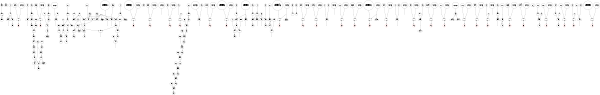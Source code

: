 digraph test{
	size = "4,4";
"mov288" [label = "mov", shape = "box"];
"edx288" [label = "edx", shape = "circle"];
"edx288" [label = "edx", shape = "circle"];
"edx288" -> "mov288";
 "eax288" [label = "eax", shape = "circle"];
"eax" -> "mov288";
"mov288"   -> "edx288";
"DS289" [label = "DS", shape = "circle"];
"esi289" [label = "esi", shape = "circle"];
"DS289" -> "esi289";
"and290" [label = "and", shape = "box"];
"t0d290" [label = "t0d", shape = "point"];
"esi289" -> "and290";
"esi289" -> "and290";
"t0d290" [label = "t0d", shape = "point"];
"and290" -> "t0d290"["dir" = "none"];
"t1291" [label = "t1", shape = "point"];
"%ctrl153291" [label = "%ctrl153", shape = "circle"];
"%ctrl153291" -> "t1291"["dir" = "none"];
"0x243292" [label = "0x243", shape = "circle"];
"t2292" [label = "t2", shape = "point"];
"0x243292" -> "t2292" ["dir" = "none"];
"add293" [label = "+", shape = "box"];
"rip293" [label = "rip", shape = "circle", color = "red"];
"t1291" -> "add293"; 
"t2292" -> "add293"; 
"add293" -> "rip293";
"eax294" [label = "eax", shape = "circle"];
"DS294" [label = "DS", shape = "circle"];
"DS294" -> "eax294";
"0x4295" [label = "0x4", shape = "circle"];
"t1d295" [label = "t1d", shape = "point"];
"0x4295" -> "t1d295" ["dir" = "none"];
"sub296" [label = "sub", shape = "box"];
"t0d296" [label = "t0d", shape = "point"];
"eax294" -> "sub296";
"t1d295" -> "sub296";
"t0d296" [label = "t0d", shape = "point"];
"sub296" -> "t0d296"["dir" = "none"];
"t1297" [label = "t1", shape = "point"];
"%ctrl153297" [label = "%ctrl153", shape = "circle"];
"%ctrl153297" -> "t1297"["dir" = "none"];
"0x3c298" [label = "0x3c", shape = "circle"];
"t2298" [label = "t2", shape = "point"];
"0x3c298" -> "t2298" ["dir" = "none"];
"add299" [label = "+", shape = "box"];
"rip299" [label = "rip", shape = "circle", color = "red"];
"t1297" -> "add299"; 
"t2298" -> "add299"; 
"add299" -> "rip299";
"sub300" [label = "sub", shape = "box"];
"r13300" [label = "r13", shape = "point"];
"r13300" [label = "r13", shape = "circle"];
"r13300" -> "sub300";
"rbp300" [label = "rbp", shape = "circle"];
"rbp300" -> "sub300";
"r13300" [label = "r13", shape = "circle"];
"sub300" -> "r13300";
"xor301" [label = "xor", shape = "box"];
"eax301" [label = "eax", shape = "point"];
"eax294" -> "xor301";
"eax294" -> "xor301";
"eax301" [label = "eax", shape = "circle"];
"xor301" -> "eax301";
"0x6c0860302" [label = "0x6c0860", shape = "circle"];
"t1302" [label = "t1", shape = "point"];
"0x6c0860302" -> "t1302" ["dir" = "none"];
"sub303" [label = "sub", shape = "box"];
"t0303" [label = "t0", shape = "point"];
"rbx303" [label = "rbx", shape = "circle"];
"rbx303" -> "sub303";
"t1302" -> "sub303";
"t0303" [label = "t0", shape = "point"];
"sub303" -> "t0303"["dir" = "none"];
"movi304" [label = "movi", shape = "box"];
"al304" [label = "al", shape = "circle"];
"al304" [label = "al", shape = "circle"];
"al304" -> "box";
"0x1304" [label = "0x1", shape = "circle"];
"0x1304" -> "movi304";
 "movi304"   -> "al304";
"movi305" [label = "movi", shape = "box"];
"al305" [label = "al", shape = "circle"];
"al304" -> "movi305";
"0305" [label = "0", shape = "circle"];
"0305" -> "movi305";
 "movi305"   -> "al305";
"rdx306" [label = "rdx", shape = "circle"];
"DS306" [label = "DS", shape = "circle"];
"DS306" -> "rdx306";
"0x1307" [label = "0x1", shape = "circle"];
"t1307" [label = "t1", shape = "point"];
"0x1307" -> "t1307" ["dir" = "none"];
"or308" [label = "or", shape = "box"];
"rbp308" [label = "rbp", shape = "point"];
"rbp308" [label = "rbp", shape = "circle"];
"rbp308" -> "or308";
"t1307" -> "or308";
"rbp308" [label = "rbp", shape = "circle"];
"or308" -> "rbp308";
"slli309" [label = "slli", shape = "box"];
"rax309" [label = "rax", shape = "point"];
"rax309" [label = "rax", shape = "point"];
"rax309" -> "slli309";
"0x2309" [label = "0x2", shape = "circle"];
"0x2309" -> "slli309";
"rax309" [label = "rax", shape = "point"];
"slli309" -> "rax309"["dir" = "none"];
"0x1310" [label = "0x1", shape = "circle"];
"t1310" [label = "t1", shape = "point"];
"0x1310" -> "t1310" ["dir" = "none"];
"or311" [label = "or", shape = "box"];
"r13311" [label = "r13", shape = "point"];
"r13300" -> "or311";
"t1310" -> "or311";
"r13311" [label = "r13", shape = "circle"];
"or311" -> "r13311";
"or312" [label = "or", shape = "box"];
"rbp312" [label = "rbp", shape = "point"];
"rbp308" -> "or312";
"rax309" -> "or312";
"rbp312" [label = "rbp", shape = "circle"];
"or312" -> "rbp312";
"rdx306" -> "DS313";
"rbp312" -> "DS314";
"r13311" -> "DS315";
"t1316" [label = "t1", shape = "point"];
"%ctrl153316" [label = "%ctrl153", shape = "circle"];
"%ctrl153316" -> "t1316"["dir" = "none"];
"0xfffffffffffff545317" [label = "0xfffffffffffff545", shape = "circle"];
"t2317" [label = "t2", shape = "point"];
"0xfffffffffffff545317" -> "t2317" ["dir" = "none"];
"add318" [label = "+", shape = "box"];
"rip318" [label = "rip", shape = "circle", color = "red"];
"t1316" -> "add318"; 
"t2317" -> "add318"; 
"add318" -> "rip318";
"0xc319" [label = "0xc", shape = "circle"];
"ecx319" [label = "ecx", shape = "circle"];
"0xc319" -> "ecx319";
"mov320" [label = "mov", shape = "box"];
"rsi320" [label = "rsi", shape = "circle"];
"rsi320" [label = "rsi", shape = "circle"];
"rsi320" -> "mov320";
 "rdi320" [label = "rdi", shape = "circle"];
"rdi" -> "mov320";
"mov320"   -> "rsi320";
"mov321" [label = "mov", shape = "box"];
"eax321" [label = "eax", shape = "circle"];
"eax301" -> "mov321";
"ecx319" -> "mov321";
 "mov321"   -> "eax321";
"0xfffffffffffff000323" [label = "0xfffffffffffff000", shape = "circle"];
"t1323" [label = "t1", shape = "point"];
"0xfffffffffffff000323" -> "t1323" ["dir" = "none"];
"sub324" [label = "sub", shape = "box"];
"t0324" [label = "t0", shape = "point"];
"rax309" -> "sub324";
"t1323" -> "sub324";
"t0324" [label = "t0", shape = "point"];
"sub324" -> "t0324"["dir" = "none"];
"mov325" [label = "mov", shape = "box"];
"rdx325" [label = "rdx", shape = "circle"];
"rdx306" -> "mov325";
"rax309" -> "mov325";
 "mov325"   -> "rdx325";
"t1326" [label = "t1", shape = "point"];
"%ctrl153326" [label = "%ctrl153", shape = "circle"];
"%ctrl153326" -> "t1326"["dir" = "none"];
"0x2d327" [label = "0x2d", shape = "circle"];
"t2327" [label = "t2", shape = "point"];
"0x2d327" -> "t2327" ["dir" = "none"];
"add328" [label = "+", shape = "box"];
"rip328" [label = "rip", shape = "circle", color = "red"];
"t1326" -> "add328"; 
"t2327" -> "add328"; 
"add328" -> "rip328";
"t7329" [label = "t7", shape = "point"];
"%ctrl153329" [label = "%ctrl153", shape = "circle"];
"%ctrl153329" -> "t7329"["dir" = "none"];
"rax309" -> "DS330";
"xor331" [label = "xor", shape = "box"];
"eax331" [label = "eax", shape = "point"];
"eax321" -> "xor331";
"eax321" -> "xor331";
"eax331" [label = "eax", shape = "circle"];
"xor331" -> "eax331";
"sub332" [label = "sub", shape = "box"];
"t0332" [label = "t0", shape = "point"];
"rsi320" -> "sub332";
"rdx325" -> "sub332";
"t0332" [label = "t0", shape = "point"];
"sub332" -> "t0332"["dir" = "none"];
"t1333" [label = "t1", shape = "point"];
"%ctrl153333" [label = "%ctrl153", shape = "circle"];
"%ctrl153333" -> "t1333"["dir" = "none"];
"0xb334" [label = "0xb", shape = "circle"];
"t2334" [label = "t2", shape = "point"];
"0xb334" -> "t2334" ["dir" = "none"];
"add335" [label = "+", shape = "box"];
"rip335" [label = "rip", shape = "circle", color = "red"];
"t1333" -> "add335"; 
"t2334" -> "add335"; 
"add335" -> "rip335";
"SS336" [label = "SS", shape = "circle"];
"t1336" [label = "t1", shape = "point"];
"SS336" -> "t1336" ["dir" = "none"];
"addi337" [label = "addi", shape = "box"];
"rsp337" [label = "rsp", shape = "point"];
"rsp337" [label = "rsp", shape = "circle"];
"rsp337" -> "addi337";
"0x8337" [label = "0x8", shape = "circle"];
"0x8337" -> "addi337";
"rsp337" [label = "rsp", shape = "circle"];
"addi337" -> "rsp337";
"add338" [label = "+", shape = "box"];
"rip338" [label = "rip", shape = "circle", color = "red"];
"t1336" -> "add338"; 
"0338" [label = "0", shape = "circle"];
"0338" -> "add338";
"add338" -> "rip338";
"mov339" [label = "mov", shape = "box"];
"rsi339" [label = "rsi", shape = "circle"];
"rsi320" -> "mov339";
"rax309" -> "mov339";
 "mov339"   -> "rsi339";
"0x38340" [label = "0x38", shape = "circle"];
"t1340" [label = "t1", shape = "point"];
"0x38340" -> "t1340" ["dir" = "none"];
"add341" [label = "add", shape = "box"];
"rax341" [label = "rax", shape = "point"];
"rax309" -> "add341";
"t1340" -> "add341";
"rax341" [label = "rax", shape = "point"];
"add341" -> "rax341"["dir" = "none"];
"0x6474e551342" [label = "0x6474e551", shape = "circle"];
"t2d342" [label = "t2d", shape = "point"];
"0x6474e551342" -> "t2d342" ["dir" = "none"];
"DS343" [label = "DS", shape = "circle"];
"t1d343" [label = "t1d", shape = "point"];
"DS343" -> "t1d343" ["dir" = "none"];
"sub344" [label = "sub", shape = "box"];
"t0d344" [label = "t0d", shape = "point"];
"t1d343" -> "sub344";
"t2d342" -> "sub344";
"t0d344" [label = "t0d", shape = "point"];
"sub344" -> "t0d344"["dir" = "none"];
"t1345" [label = "t1", shape = "point"];
"%ctrl153345" [label = "%ctrl153", shape = "circle"];
"%ctrl153345" -> "t1345"["dir" = "none"];
"0x14c346" [label = "0x14c", shape = "circle"];
"t2346" [label = "t2", shape = "point"];
"0x14c346" -> "t2346" ["dir" = "none"];
"add347" [label = "+", shape = "box"];
"rip347" [label = "rip", shape = "circle", color = "red"];
"t1345" -> "add347"; 
"t2346" -> "add347"; 
"add347" -> "rip347";
"0x1348" [label = "0x1", shape = "circle"];
"t1348" [label = "t1", shape = "point"];
"0x1348" -> "t1348" ["dir" = "none"];
"add349" [label = "add", shape = "box"];
"rdx349" [label = "rdx", shape = "point"];
"rdx325" -> "add349";
"t1348" -> "add349";
"rdx349" [label = "rdx", shape = "circle"];
"add349" -> "rdx349";
"sub350" [label = "sub", shape = "box"];
"t0350" [label = "t0", shape = "point"];
"rdx349" -> "sub350";
"rcx350" [label = "rcx", shape = "circle"];
"rcx350" -> "sub350";
"t0350" [label = "t0", shape = "point"];
"sub350" -> "t0350"["dir" = "none"];
"t1351" [label = "t1", shape = "point"];
"%ctrl153351" [label = "%ctrl153", shape = "circle"];
"%ctrl153351" -> "t1351"["dir" = "none"];
"0xffffffffffffffe3352" [label = "0xffffffffffffffe3", shape = "circle"];
"t2352" [label = "t2", shape = "point"];
"0xffffffffffffffe3352" -> "t2352" ["dir" = "none"];
"add353" [label = "+", shape = "box"];
"rip353" [label = "rip", shape = "circle", color = "red"];
"t1351" -> "add353"; 
"t2352" -> "add353"; 
"add353" -> "rip353";
"DS354" [label = "DS", shape = "circle"];
"rdx354" [label = "rdx", shape = "circle"];
"DS354" -> "rdx354";
"rdi355" [label = "rdi", shape = "circle"];
"DS355" [label = "DS", shape = "circle"];
"DS355" -> "rdi355";
"xor356" [label = "xor", shape = "box"];
"esi356" [label = "esi", shape = "point"];
"esi289" -> "xor356";
"esi289" -> "xor356";
"esi356" [label = "esi", shape = "circle"];
"xor356" -> "esi356";
"0x1357" [label = "0x1", shape = "circle"];
"t1357" [label = "t1", shape = "point"];
"0x1357" -> "t1357" ["dir" = "none"];
"add358" [label = "add", shape = "box"];
"r14358" [label = "r14", shape = "point"];
"r14358" [label = "r14", shape = "circle"];
"r14358" -> "add358";
"t1357" -> "add358";
"r14358" [label = "r14", shape = "circle"];
"add358" -> "r14358";
"0xfffffffffffba163361" [label = "0xfffffffffffba163", shape = "circle"];
"t1361" [label = "t1", shape = "point"];
"0xfffffffffffba163361" -> "t1361" ["dir" = "none"];
"t7362" [label = "t7", shape = "point"];
"%ctrl153362" [label = "%ctrl153", shape = "circle"];
"%ctrl153362" -> "t7362"["dir" = "none"];
"t7362" -> "SS363";
"subi364" [label = "subi", shape = "box"];
"rsp364" [label = "rsp", shape = "point"];
"rsp337" -> "subi364";
"0x8364" [label = "0x8", shape = "circle"];
"0x8364" -> "subi364";
"rsp364" [label = "rsp", shape = "circle"];
"subi364" -> "rsp364";
"add365" [label = "+", shape = "box"];
"rip365" [label = "rip", shape = "circle", color = "red"];
"t7362" -> "add365"; 
"t1361" -> "add365"; 
"add365" -> "rip365";
"0x4366" [label = "0x4", shape = "circle"];
"t1366" [label = "t1", shape = "point"];
"0x4366" -> "t1366" ["dir" = "none"];
"sub367" [label = "sub", shape = "box"];
"t0367" [label = "t0", shape = "point"];
"r14358" -> "sub367";
"t1366" -> "sub367";
"t0367" [label = "t0", shape = "point"];
"sub367" -> "t0367"["dir" = "none"];
"DS368" [label = "DS", shape = "circle"];
"r10368" [label = "r10", shape = "circle"];
"DS368" -> "r10368";
"DS369" [label = "DS", shape = "circle"];
"r9369" [label = "r9", shape = "circle"];
"DS369" -> "r9369";
"t1370" [label = "t1", shape = "point"];
"%ctrl153370" [label = "%ctrl153", shape = "circle"];
"%ctrl153370" -> "t1370"["dir" = "none"];
"0xb1371" [label = "0xb1", shape = "circle"];
"t2371" [label = "t2", shape = "point"];
"0xb1371" -> "t2371" ["dir" = "none"];
"add372" [label = "+", shape = "box"];
"rip372" [label = "rip", shape = "circle", color = "red"];
"t1370" -> "add372"; 
"t2371" -> "add372"; 
"add372" -> "rip372";
"0xffffffffffffffd0373" [label = "0xffffffffffffffd0", shape = "circle"];
"rax373" [label = "rax", shape = "point"];
"0xffffffffffffffd0373" -> "rax373" ["dir" = "none"];
"FS374" [label = "FS", shape = "circle"];
"rbx374" [label = "rbx", shape = "circle"];
"FS374" -> "rbx374";
"and375" [label = "and", shape = "box"];
"t0375" [label = "t0", shape = "point"];
"rbx374" -> "and375";
"rbx374" -> "and375";
"t0375" [label = "t0", shape = "point"];
"and375" -> "t0375"["dir" = "none"];
"t1376" [label = "t1", shape = "point"];
"%ctrl153376" [label = "%ctrl153", shape = "circle"];
"%ctrl153376" -> "t1376"["dir" = "none"];
"0x93377" [label = "0x93", shape = "circle"];
"t2377" [label = "t2", shape = "point"];
"0x93377" -> "t2377" ["dir" = "none"];
"add378" [label = "+", shape = "box"];
"rip378" [label = "rip", shape = "circle", color = "red"];
"t1376" -> "add378"; 
"t2377" -> "add378"; 
"add378" -> "rip378";
"0x1379" [label = "0x1", shape = "circle"];
"esi379" [label = "esi", shape = "circle"];
"0x1379" -> "esi379";
"xor380" [label = "xor", shape = "box"];
"eax380" [label = "eax", shape = "point"];
"eax331" -> "xor380";
"eax331" -> "xor380";
"eax380" [label = "eax", shape = "circle"];
"xor380" -> "eax380";
"0381" [label = "0", shape = "circle"];
"t2d381" [label = "t2d", shape = "point"];
"0381" -> "t2d381" ["dir" = "none"];
"t7d382" [label = "t7d", shape = "point"];
"%ctrl153382" [label = "%ctrl153", shape = "circle"];
"%ctrl153382" -> "t7d382"["dir" = "none"];
"DS383" [label = "DS", shape = "circle"];
"t1d383" [label = "t1d", shape = "point"];
"DS383" -> "t1d383" ["dir" = "none"];
"sub384" [label = "sub", shape = "box"];
"t0d384" [label = "t0d", shape = "point"];
"t1d383" -> "sub384";
"t2d381" -> "sub384";
"t0d384" [label = "t0d", shape = "point"];
"sub384" -> "t0d384"["dir" = "none"];
"t1385" [label = "t1", shape = "point"];
"%ctrl153385" [label = "%ctrl153", shape = "circle"];
"%ctrl153385" -> "t1385"["dir" = "none"];
"0xc386" [label = "0xc", shape = "circle"];
"t2386" [label = "t2", shape = "point"];
"0xc386" -> "t2386" ["dir" = "none"];
"add387" [label = "+", shape = "box"];
"rip387" [label = "rip", shape = "circle", color = "red"];
"t1385" -> "add387"; 
"t2386" -> "add387"; 
"add387" -> "rip387";
"t1d388"[label = "t1d", shape = "circle"];
"DS388" [label = "DS", shape = "circle"];
"t1d388" [label = "t1d", shape = "point"];
"DS388" -> "t1d388" ["dir" = "none"];
"sub389" [label = "sub", shape = "box"];
"t0d389" [label = "t0d", shape = "point"];
"eax380" -> "sub389";
"t1d388" -> "sub389";
"t0d389" [label = "t0d", shape = "point"];
"sub389" -> "t0d389"["dir" = "none"];
"mov390" [label = "mov", shape = "box"];
"t1d390" [label = "t1d", shape = "circle"];
"t1d388" -> "mov390";
"esi379" -> "mov390";
 "mov390"   -> "t1d390";
"t1d390" -> "DS391";
"mov392" [label = "mov", shape = "box"];
"eax392" [label = "eax", shape = "circle"];
"eax380" -> "mov392";
"t1d390" -> "mov392";
 "mov392"   -> "eax392";
"t1393" [label = "t1", shape = "point"];
"%ctrl153393" [label = "%ctrl153", shape = "circle"];
"%ctrl153393" -> "t1393"["dir" = "none"];
"0x250d394" [label = "0x250d", shape = "circle"];
"t2394" [label = "t2", shape = "point"];
"0x250d394" -> "t2394" ["dir" = "none"];
"add395" [label = "+", shape = "box"];
"rip395" [label = "rip", shape = "circle", color = "red"];
"t1393" -> "add395"; 
"t2394" -> "add395"; 
"add395" -> "rip395";
"mov396" [label = "mov", shape = "box"];
"rsi396" [label = "rsi", shape = "circle"];
"rsi339" -> "mov396";
"rbp312" -> "mov396";
 "mov396"   -> "rsi396";
"mov397" [label = "mov", shape = "box"];
"rdi397" [label = "rdi", shape = "circle"];
"rdi355" -> "mov397";
"rbx374" -> "mov397";
 "mov397"   -> "rdi397";
"0xffffffffffffde73398" [label = "0xffffffffffffde73", shape = "circle"];
"t1398" [label = "t1", shape = "point"];
"0xffffffffffffde73398" -> "t1398" ["dir" = "none"];
"t7399" [label = "t7", shape = "point"];
"%ctrl153399" [label = "%ctrl153", shape = "circle"];
"%ctrl153399" -> "t7399"["dir" = "none"];
"t7399" -> "SS400";
"subi401" [label = "subi", shape = "box"];
"rsp401" [label = "rsp", shape = "point"];
"rsp364" -> "subi401";
"0x8401" [label = "0x8", shape = "circle"];
"0x8401" -> "subi401";
"rsp401" [label = "rsp", shape = "circle"];
"subi401" -> "rsp401";
"add402" [label = "+", shape = "box"];
"rip402" [label = "rip", shape = "circle", color = "red"];
"t7399" -> "add402"; 
"t1398" -> "add402"; 
"add402" -> "rip402";
"and403" [label = "and", shape = "box"];
"t0403" [label = "t0", shape = "point"];
"rax373" -> "and403";
"rax373" -> "and403";
"t0403" [label = "t0", shape = "point"];
"and403" -> "t0403"["dir" = "none"];
"mov404" [label = "mov", shape = "box"];
"rdx404" [label = "rdx", shape = "circle"];
"rdx354" -> "mov404";
"rax373" -> "mov404";
 "mov404"   -> "rdx404";
"t1405" [label = "t1", shape = "point"];
"%ctrl153405" [label = "%ctrl153", shape = "circle"];
"%ctrl153405" -> "t1405"["dir" = "none"];
"0x7b406" [label = "0x7b", shape = "circle"];
"t2406" [label = "t2", shape = "point"];
"0x7b406" -> "t2406" ["dir" = "none"];
"add407" [label = "+", shape = "box"];
"rip407" [label = "rip", shape = "circle", color = "red"];
"t1405" -> "add407"; 
"t2406" -> "add407"; 
"add407" -> "rip407";
"0408" [label = "0", shape = "circle"];
"t2d408" [label = "t2d", shape = "point"];
"0408" -> "t2d408" ["dir" = "none"];
"t7d409" [label = "t7d", shape = "point"];
"%ctrl153409" [label = "%ctrl153", shape = "circle"];
"%ctrl153409" -> "t7d409"["dir" = "none"];
"DS410" [label = "DS", shape = "circle"];
"t1d410" [label = "t1d", shape = "point"];
"DS410" -> "t1d410" ["dir" = "none"];
"sub411" [label = "sub", shape = "box"];
"t0d411" [label = "t0d", shape = "point"];
"t1d410" -> "sub411";
"t2d408" -> "sub411";
"t0d411" [label = "t0d", shape = "point"];
"sub411" -> "t0d411"["dir" = "none"];
"t1412" [label = "t1", shape = "point"];
"%ctrl153412" [label = "%ctrl153", shape = "circle"];
"%ctrl153412" -> "t1412"["dir" = "none"];
"0xb413" [label = "0xb", shape = "circle"];
"t2413" [label = "t2", shape = "point"];
"0xb413" -> "t2413" ["dir" = "none"];
"add414" [label = "+", shape = "box"];
"rip414" [label = "rip", shape = "circle", color = "red"];
"t1412" -> "add414"; 
"t2413" -> "add414"; 
"add414" -> "rip414";
"t1d415"[label = "t1d", shape = "circle"];
"DS415" [label = "DS", shape = "circle"];
"t1d415" [label = "t1d", shape = "point"];
"DS415" -> "t1d415" ["dir" = "none"];
"subi416" [label = "subi", shape = "box"];
"t1d416" [label = "t1d", shape = "point"];
"t1d415" -> "subi416";
"0x1416" [label = "0x1", shape = "circle"];
"0x1416" -> "subi416";
"t1d416" [label = "t1d", shape = "point"];
"subi416" -> "t1d416"["dir" = "none"];
"t1d416" -> "DS417";
"t1418" [label = "t1", shape = "point"];
"%ctrl153418" [label = "%ctrl153", shape = "circle"];
"%ctrl153418" -> "t1418"["dir" = "none"];
"0x24f9419" [label = "0x24f9", shape = "circle"];
"t2419" [label = "t2", shape = "point"];
"0x24f9419" -> "t2419" ["dir" = "none"];
"add420" [label = "+", shape = "box"];
"rip420" [label = "rip", shape = "circle", color = "red"];
"t1418" -> "add420"; 
"t2419" -> "add420"; 
"add420" -> "rip420";
"DS421" [label = "DS", shape = "circle"];
"rax421" [label = "rax", shape = "point"];
"DS421" -> "rax421" ["dir" = "none"];
"0x2422" [label = "0x2", shape = "circle"];
"t1b422" [label = "t1b", shape = "circle"];
"0x2422" -> "t1b422";
"and423" [label = "and", shape = "box"];
"t0b423" [label = "t0b", shape = "point"];
"al305" -> "and423";
"t1b422" -> "and423";
"t0b423" [label = "t0b", shape = "circle"];
"and423" -> "t0b423";
"t1424" [label = "t1", shape = "point"];
"%ctrl153424" [label = "%ctrl153", shape = "circle"];
"%ctrl153424" -> "t1424"["dir" = "none"];
"0x12425" [label = "0x12", shape = "circle"];
"t2425" [label = "t2", shape = "point"];
"0x12425" -> "t2425" ["dir" = "none"];
"add426" [label = "+", shape = "box"];
"rip426" [label = "rip", shape = "circle", color = "red"];
"t1424" -> "add426"; 
"t2425" -> "add426"; 
"add426" -> "rip426";
"0x4427" [label = "0x4", shape = "circle"];
"t1b427" [label = "t1b", shape = "circle"];
"0x4427" -> "t1b427";
"and428" [label = "and", shape = "box"];
"t0b428" [label = "t0b", shape = "point"];
"al305" -> "and428";
"t1b427" -> "and428";
"t0b428" [label = "t0b", shape = "circle"];
"and428" -> "t0b428";
"0x6c0860429" [label = "0x6c0860", shape = "circle"];
"ecx429" [label = "ecx", shape = "circle"];
"0x6c0860429" -> "ecx429";
"t1430" [label = "t1", shape = "point"];
"%ctrl153430" [label = "%ctrl153", shape = "circle"];
"%ctrl153430" -> "t1430"["dir" = "none"];
"0x16431" [label = "0x16", shape = "circle"];
"t2431" [label = "t2", shape = "point"];
"0x16431" -> "t2431" ["dir" = "none"];
"add432" [label = "+", shape = "box"];
"rip432" [label = "rip", shape = "circle", color = "red"];
"t1430" -> "add432"; 
"t2431" -> "add432"; 
"add432" -> "rip432";
"sub433" [label = "sub", shape = "box"];
"t0433" [label = "t0", shape = "point"];
"rcx433" [label = "rcx", shape = "circle"];
"rcx433" -> "sub433";
"rbx374" -> "sub433";
"t0433" [label = "t0", shape = "point"];
"sub433" -> "t0433"["dir" = "none"];
"t1434" [label = "t1", shape = "point"];
"%ctrl153434" [label = "%ctrl153", shape = "circle"];
"%ctrl153434" -> "t1434"["dir" = "none"];
"0x99435" [label = "0x99", shape = "circle"];
"t2435" [label = "t2", shape = "point"];
"0x99435" -> "t2435" ["dir" = "none"];
"add436" [label = "+", shape = "box"];
"rip436" [label = "rip", shape = "circle", color = "red"];
"t1434" -> "add436"; 
"t2435" -> "add436"; 
"add436" -> "rip436";
"0x8437" [label = "0x8", shape = "circle"];
"t1437" [label = "t1", shape = "point"];
"0x8437" -> "t1437" ["dir" = "none"];
"add438" [label = "add", shape = "box"];
"rsp438" [label = "rsp", shape = "point"];
"rsp401" -> "add438";
"t1437" -> "add438";
"rsp438" [label = "rsp", shape = "circle"];
"add438" -> "rsp438";
"mov439" [label = "mov", shape = "box"];
"rax439" [label = "rax", shape = "circle"];
"rax421" -> "mov439";
"rdx404" -> "mov439";
 "mov439"   -> "rax439";
"SS440" [label = "SS", shape = "circle"];
"t1440" [label = "t1", shape = "point"];
"SS440" -> "t1440" ["dir" = "none"];
"addi441" [label = "addi", shape = "box"];
"rsp441" [label = "rsp", shape = "point"];
"rsp438" -> "addi441";
"0x8441" [label = "0x8", shape = "circle"];
"0x8441" -> "addi441";
"rsp441" [label = "rsp", shape = "circle"];
"addi441" -> "rsp441";
"mov442" [label = "mov", shape = "box"];
"rbx442" [label = "rbx", shape = "circle"];
"rbx374" -> "mov442";
"t1440" -> "mov442";
 "mov442"   -> "rbx442";
"SS443" [label = "SS", shape = "circle"];
"t1443" [label = "t1", shape = "point"];
"SS443" -> "t1443" ["dir" = "none"];
"addi444" [label = "addi", shape = "box"];
"rsp444" [label = "rsp", shape = "point"];
"rsp441" -> "addi444";
"0x8444" [label = "0x8", shape = "circle"];
"0x8444" -> "addi444";
"rsp444" [label = "rsp", shape = "circle"];
"addi444" -> "rsp444";
"mov445" [label = "mov", shape = "box"];
"rbp445" [label = "rbp", shape = "circle"];
"rbp312" -> "mov445";
"t1443" -> "mov445";
 "mov445"   -> "rbp445";
"SS446" [label = "SS", shape = "circle"];
"t1446" [label = "t1", shape = "point"];
"SS446" -> "t1446" ["dir" = "none"];
"addi447" [label = "addi", shape = "box"];
"rsp447" [label = "rsp", shape = "point"];
"rsp444" -> "addi447";
"0x8447" [label = "0x8", shape = "circle"];
"0x8447" -> "addi447";
"rsp447" [label = "rsp", shape = "circle"];
"addi447" -> "rsp447";
"add448" [label = "+", shape = "box"];
"rip448" [label = "rip", shape = "circle", color = "red"];
"t1446" -> "add448"; 
"0448" [label = "0", shape = "circle"];
"0448" -> "add448";
"add448" -> "rip448";
"t7d449" [label = "t7d", shape = "point"];
"%ctrl153449" [label = "%ctrl153", shape = "circle"];
"%ctrl153449" -> "t7d449"["dir" = "none"];
"DS450" [label = "DS", shape = "circle"];
"eax450" [label = "eax", shape = "circle"];
"DS450" -> "eax450";
"0x10451" [label = "0x10", shape = "circle"];
"t1451" [label = "t1", shape = "point"];
"0x10451" -> "t1451" ["dir" = "none"];
"add452" [label = "add", shape = "box"];
"r12452" [label = "r12", shape = "point"];
"r12452" [label = "r12", shape = "circle"];
"r12452" -> "add452";
"t1451" -> "add452";
"r12452" [label = "r12", shape = "circle"];
"add452" -> "r12452";
"and453" [label = "and", shape = "box"];
"t0d453" [label = "t0d", shape = "point"];
"eax450" -> "and453";
"eax450" -> "and453";
"t0d453" [label = "t0d", shape = "point"];
"and453" -> "t0d453"["dir" = "none"];
"t1454" [label = "t1", shape = "point"];
"%ctrl153454" [label = "%ctrl153", shape = "circle"];
"%ctrl153454" -> "t1454"["dir" = "none"];
"0x35b455" [label = "0x35b", shape = "circle"];
"t2455" [label = "t2", shape = "point"];
"0x35b455" -> "t2455" ["dir" = "none"];
"add456" [label = "+", shape = "box"];
"rip456" [label = "rip", shape = "circle", color = "red"];
"t1454" -> "add456"; 
"t2455" -> "add456"; 
"add456" -> "rip456";
"0x10457" [label = "0x10", shape = "circle"];
"t1457" [label = "t1", shape = "point"];
"0x10457" -> "t1457" ["dir" = "none"];
"sub458" [label = "sub", shape = "box"];
"t0458" [label = "t0", shape = "point"];
"rdx404" -> "sub458";
"t1457" -> "sub458";
"t0458" [label = "t0", shape = "point"];
"sub458" -> "t0458"["dir" = "none"];
"t1459" [label = "t1", shape = "point"];
"%ctrl153459" [label = "%ctrl153", shape = "circle"];
"%ctrl153459" -> "t1459"["dir" = "none"];
"0x9a460" [label = "0x9a", shape = "circle"];
"t2460" [label = "t2", shape = "point"];
"0x9a460" -> "t2460" ["dir" = "none"];
"add461" [label = "+", shape = "box"];
"rip461" [label = "rip", shape = "circle", color = "red"];
"t1459" -> "add461"; 
"t2460" -> "add461"; 
"add461" -> "rip461";
"rcx462" [label = "rcx", shape = "circle"];
"rcx462" [label = "rcx", shape = "circle"];
"rcx462" -> "rcx462";
"0x18463" [label = "0x18", shape = "circle"];
"t1b463" [label = "t1b", shape = "circle"];
"0x18463" -> "t1b463";
"and464" [label = "and", shape = "box"];
"t0b464" [label = "t0b", shape = "point"];
"dl464" [label = "dl", shape = "circle"];
"dl464" -> "and464";
"t1b463" -> "and464";
"t0b464" [label = "t0b", shape = "circle"];
"and464" -> "t0b464";
"t1465" [label = "t1", shape = "point"];
"%ctrl153465" [label = "%ctrl153", shape = "circle"];
"%ctrl153465" -> "t1465"["dir" = "none"];
"0x22466" [label = "0x22", shape = "circle"];
"t2466" [label = "t2", shape = "point"];
"0x22466" -> "t2466" ["dir" = "none"];
"add467" [label = "+", shape = "box"];
"rip467" [label = "rip", shape = "circle", color = "red"];
"t1465" -> "add467"; 
"t2466" -> "add467"; 
"add467" -> "rip467";
"0x4468" [label = "0x4", shape = "circle"];
"t1b468" [label = "t1b", shape = "circle"];
"0x4468" -> "t1b468";
"and469" [label = "and", shape = "box"];
"t0b469" [label = "t0b", shape = "point"];
"dl469" [label = "dl", shape = "circle"];
"dl469" -> "and469";
"t1b468" -> "and469";
"t0b469" [label = "t0b", shape = "circle"];
"and469" -> "t0b469";
"t1470" [label = "t1", shape = "point"];
"%ctrl153470" [label = "%ctrl153", shape = "circle"];
"%ctrl153470" -> "t1470"["dir" = "none"];
"0x16471" [label = "0x16", shape = "circle"];
"t2471" [label = "t2", shape = "point"];
"0x16471" -> "t2471" ["dir" = "none"];
"add472" [label = "+", shape = "box"];
"rip472" [label = "rip", shape = "circle", color = "red"];
"t1470" -> "add472"; 
"t2471" -> "add472"; 
"add472" -> "rip472";
"ecx429" -> "DS473";
"ecx429" -> "DS474";
"SS475" [label = "SS", shape = "circle"];
"t1475" [label = "t1", shape = "point"];
"SS475" -> "t1475" ["dir" = "none"];
"addi476" [label = "addi", shape = "box"];
"rsp476" [label = "rsp", shape = "point"];
"rsp447" -> "addi476";
"0x8476" [label = "0x8", shape = "circle"];
"0x8476" -> "addi476";
"rsp476" [label = "rsp", shape = "circle"];
"addi476" -> "rsp476";
"add477" [label = "+", shape = "box"];
"rip477" [label = "rip", shape = "circle", color = "red"];
"t1475" -> "add477"; 
"0477" [label = "0", shape = "circle"];
"0477" -> "add477";
"add477" -> "rip477";
"0x7478" [label = "0x7", shape = "circle"];
"t2d478" [label = "t2d", shape = "point"];
"0x7478" -> "t2d478" ["dir" = "none"];
"DS479" [label = "DS", shape = "circle"];
"t1d479" [label = "t1d", shape = "point"];
"DS479" -> "t1d479" ["dir" = "none"];
"sub480" [label = "sub", shape = "box"];
"t0d480" [label = "t0d", shape = "point"];
"t1d479" -> "sub480";
"t2d478" -> "sub480";
"t0d480" [label = "t0d", shape = "point"];
"sub480" -> "t0d480"["dir" = "none"];
"t1481" [label = "t1", shape = "point"];
"%ctrl153481" [label = "%ctrl153", shape = "circle"];
"%ctrl153481" -> "t1481"["dir" = "none"];
"0xfffffffffffffff2482" [label = "0xfffffffffffffff2", shape = "circle"];
"t2482" [label = "t2", shape = "point"];
"0xfffffffffffffff2482" -> "t2482" ["dir" = "none"];
"add483" [label = "+", shape = "box"];
"rip483" [label = "rip", shape = "circle", color = "red"];
"t1481" -> "add483"; 
"t2482" -> "add483"; 
"add483" -> "rip483";
}
